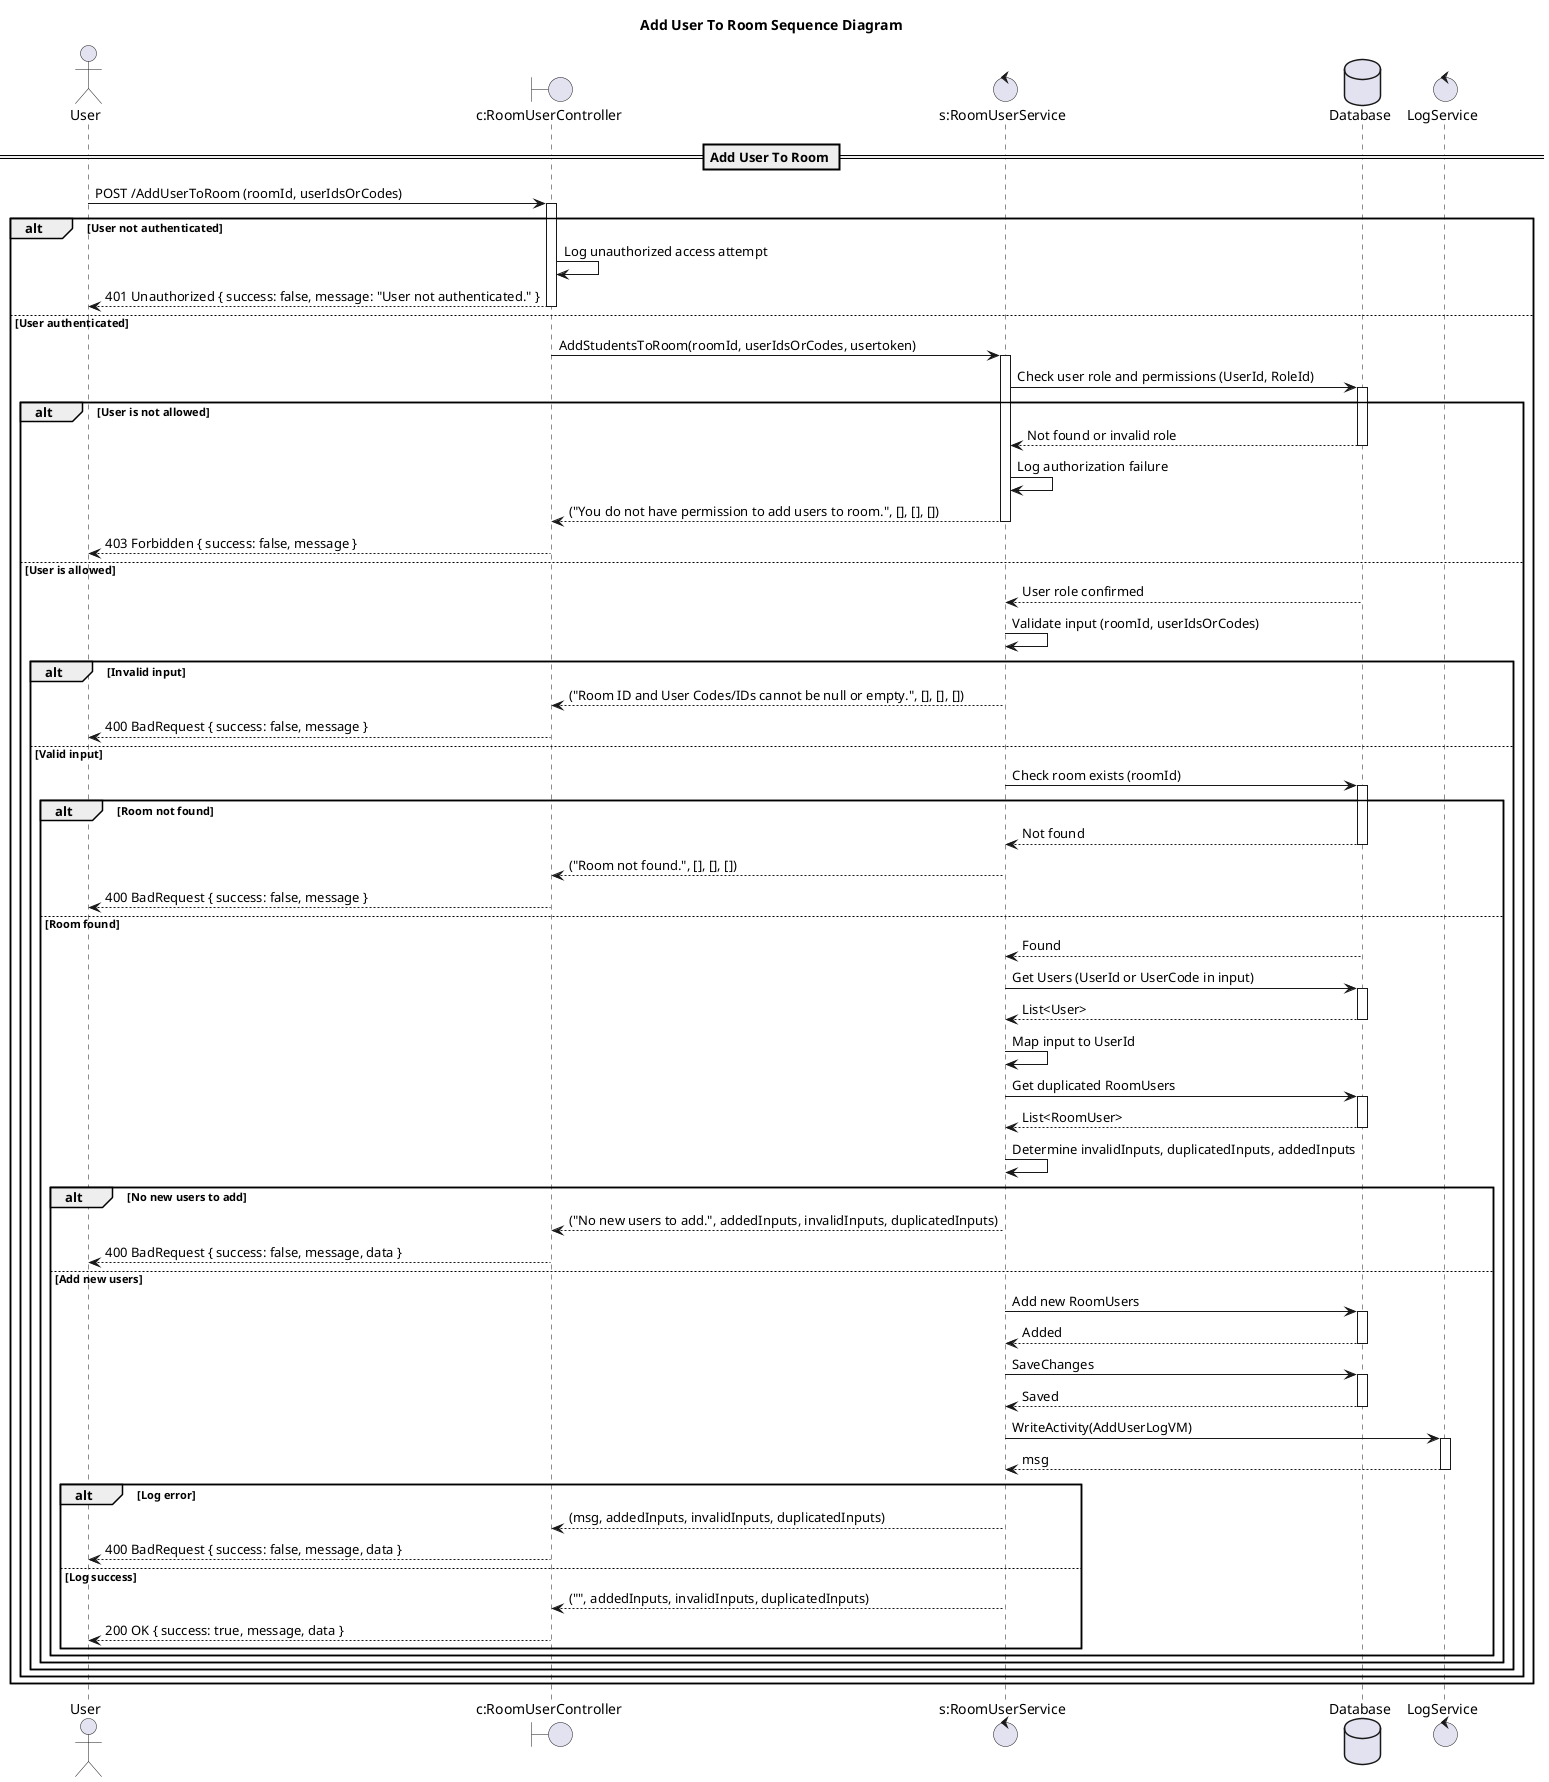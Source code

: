 @startuml

title Add User To Room Sequence Diagram

actor "User" as Client
boundary "c:RoomUserController" as Controller
control "s:RoomUserService" as Service
database "Database" as DB
control "LogService" as Log

== Add User To Room ==

Client -> Controller: POST /AddUserToRoom (roomId, userIdsOrCodes)
activate Controller

alt User not authenticated
    Controller -> Controller: Log unauthorized access attempt
    Controller --> Client: 401 Unauthorized { success: false, message: "User not authenticated." }
    deactivate Controller
else User authenticated
    Controller -> Service: AddStudentsToRoom(roomId, userIdsOrCodes, usertoken)
    activate Service

    Service -> DB: Check user role and permissions (UserId, RoleId)
    activate DB
    alt User is not allowed
        DB --> Service: Not found or invalid role
        deactivate DB
        Service -> Service: Log authorization failure
        Service --> Controller: ("You do not have permission to add users to room.", [], [], [])
        deactivate Service
        Controller --> Client: 403 Forbidden { success: false, message }
        deactivate Controller
    else User is allowed
        DB --> Service: User role confirmed
        deactivate DB

        Service -> Service: Validate input (roomId, userIdsOrCodes)
        alt Invalid input
            Service --> Controller: ("Room ID and User Codes/IDs cannot be null or empty.", [], [], [])
            deactivate Service
            Controller --> Client: 400 BadRequest { success: false, message }
            deactivate Controller
        else Valid input
            Service -> DB: Check room exists (roomId)
            activate DB
            alt Room not found
                DB --> Service: Not found
                deactivate DB
                Service --> Controller: ("Room not found.", [], [], [])
                deactivate Service
                Controller --> Client: 400 BadRequest { success: false, message }
                deactivate Controller
            else Room found
                DB --> Service: Found
                deactivate DB
                Service -> DB: Get Users (UserId or UserCode in input)
                activate DB
                DB --> Service: List<User>
                deactivate DB
                Service -> Service: Map input to UserId
                Service -> DB: Get duplicated RoomUsers
                activate DB
                DB --> Service: List<RoomUser>
                deactivate DB
                Service -> Service: Determine invalidInputs, duplicatedInputs, addedInputs
                alt No new users to add
                    Service --> Controller: ("No new users to add.", addedInputs, invalidInputs, duplicatedInputs)
                    deactivate Service
                    Controller --> Client: 400 BadRequest { success: false, message, data }
                    deactivate Controller
                else Add new users
                    Service -> DB: Add new RoomUsers
                    activate DB
                    DB --> Service: Added
                    deactivate DB
                    Service -> DB: SaveChanges
                    activate DB
                    DB --> Service: Saved
                    deactivate DB
                    Service -> Log: WriteActivity(AddUserLogVM)
                    activate Log
                    Log --> Service: msg
                    deactivate Log
                    alt Log error
                        Service --> Controller: (msg, addedInputs, invalidInputs, duplicatedInputs)
                        deactivate Service
                        Controller --> Client: 400 BadRequest { success: false, message, data }
                        deactivate Controller
                    else Log success
                        Service --> Controller: ("", addedInputs, invalidInputs, duplicatedInputs)
                        deactivate Service
                        Controller --> Client: 200 OK { success: true, message, data }
                        deactivate Controller
                    end alt
                end alt
            end alt
        end alt
    end alt
end alt

@enduml 